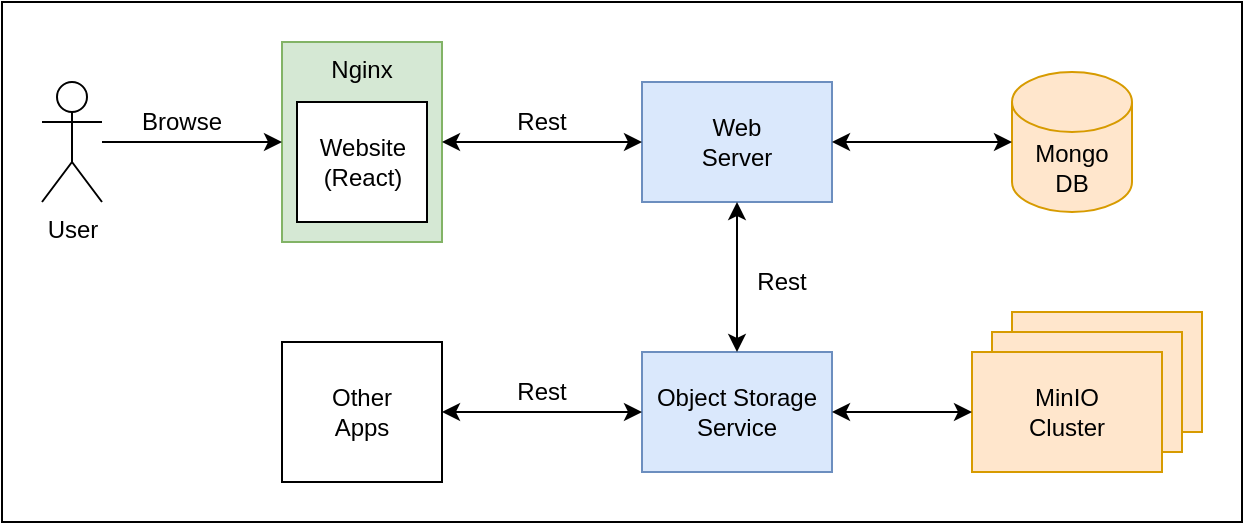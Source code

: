 <mxfile version="14.1.1" type="device"><diagram id="ZHUJTI5eRGx71iUSAzUk" name="Page-1"><mxGraphModel dx="1166" dy="559" grid="1" gridSize="10" guides="1" tooltips="1" connect="1" arrows="1" fold="1" page="1" pageScale="1" pageWidth="850" pageHeight="1100" math="0" shadow="0"><root><mxCell id="0"/><mxCell id="1" parent="0"/><mxCell id="eLZGjnttyc20umwJpwSB-30" value="" style="rounded=0;whiteSpace=wrap;html=1;" vertex="1" parent="1"><mxGeometry x="50" y="90" width="620" height="260" as="geometry"/></mxCell><mxCell id="eLZGjnttyc20umwJpwSB-12" value="MinIO&lt;br&gt;Cluster" style="rounded=0;whiteSpace=wrap;html=1;fillColor=#ffe6cc;strokeColor=#d79b00;" vertex="1" parent="1"><mxGeometry x="555" y="245" width="95" height="60" as="geometry"/></mxCell><mxCell id="eLZGjnttyc20umwJpwSB-11" value="MinIO&lt;br&gt;Cluster" style="rounded=0;whiteSpace=wrap;html=1;fillColor=#ffe6cc;strokeColor=#d79b00;" vertex="1" parent="1"><mxGeometry x="545" y="255" width="95" height="60" as="geometry"/></mxCell><mxCell id="eLZGjnttyc20umwJpwSB-1" value="Nginx" style="rounded=0;whiteSpace=wrap;html=1;verticalAlign=top;fillColor=#d5e8d4;strokeColor=#82b366;" vertex="1" parent="1"><mxGeometry x="190" y="110" width="80" height="100" as="geometry"/></mxCell><mxCell id="eLZGjnttyc20umwJpwSB-2" value="Website&lt;br&gt;(React)" style="rounded=0;whiteSpace=wrap;html=1;" vertex="1" parent="1"><mxGeometry x="197.5" y="140" width="65" height="60" as="geometry"/></mxCell><mxCell id="eLZGjnttyc20umwJpwSB-6" value="Object Storage&lt;br&gt;Service" style="rounded=0;whiteSpace=wrap;html=1;fillColor=#dae8fc;strokeColor=#6c8ebf;" vertex="1" parent="1"><mxGeometry x="370" y="265" width="95" height="60" as="geometry"/></mxCell><mxCell id="eLZGjnttyc20umwJpwSB-7" value="User" style="shape=umlActor;verticalLabelPosition=bottom;verticalAlign=top;html=1;outlineConnect=0;" vertex="1" parent="1"><mxGeometry x="70" y="130" width="30" height="60" as="geometry"/></mxCell><mxCell id="eLZGjnttyc20umwJpwSB-8" value="" style="endArrow=classic;html=1;entryX=0;entryY=0.5;entryDx=0;entryDy=0;" edge="1" parent="1" source="eLZGjnttyc20umwJpwSB-7" target="eLZGjnttyc20umwJpwSB-1"><mxGeometry width="50" height="50" relative="1" as="geometry"><mxPoint x="450" y="300" as="sourcePoint"/><mxPoint x="500" y="250" as="targetPoint"/></mxGeometry></mxCell><mxCell id="eLZGjnttyc20umwJpwSB-9" value="Browse" style="text;html=1;strokeColor=none;fillColor=none;align=center;verticalAlign=middle;whiteSpace=wrap;rounded=0;" vertex="1" parent="1"><mxGeometry x="120" y="140" width="40" height="20" as="geometry"/></mxCell><mxCell id="eLZGjnttyc20umwJpwSB-10" value="MinIO&lt;br&gt;Cluster" style="rounded=0;whiteSpace=wrap;html=1;fillColor=#ffe6cc;strokeColor=#d79b00;" vertex="1" parent="1"><mxGeometry x="535" y="265" width="95" height="60" as="geometry"/></mxCell><mxCell id="eLZGjnttyc20umwJpwSB-13" value="" style="endArrow=classic;startArrow=classic;html=1;entryX=0;entryY=0.5;entryDx=0;entryDy=0;" edge="1" parent="1" source="eLZGjnttyc20umwJpwSB-6" target="eLZGjnttyc20umwJpwSB-10"><mxGeometry width="50" height="50" relative="1" as="geometry"><mxPoint x="395" y="290" as="sourcePoint"/><mxPoint x="445" y="240" as="targetPoint"/></mxGeometry></mxCell><mxCell id="eLZGjnttyc20umwJpwSB-16" value="Rest" style="text;html=1;strokeColor=none;fillColor=none;align=center;verticalAlign=middle;whiteSpace=wrap;rounded=0;" vertex="1" parent="1"><mxGeometry x="300" y="140" width="40" height="20" as="geometry"/></mxCell><mxCell id="eLZGjnttyc20umwJpwSB-18" value="Other&lt;br&gt;Apps" style="rounded=0;whiteSpace=wrap;html=1;" vertex="1" parent="1"><mxGeometry x="190" y="260" width="80" height="70" as="geometry"/></mxCell><mxCell id="eLZGjnttyc20umwJpwSB-22" value="" style="endArrow=classic;startArrow=classic;html=1;exitX=1;exitY=0.5;exitDx=0;exitDy=0;entryX=0;entryY=0.5;entryDx=0;entryDy=0;" edge="1" parent="1" source="eLZGjnttyc20umwJpwSB-18" target="eLZGjnttyc20umwJpwSB-6"><mxGeometry width="50" height="50" relative="1" as="geometry"><mxPoint x="410" y="260" as="sourcePoint"/><mxPoint x="460" y="210" as="targetPoint"/></mxGeometry></mxCell><mxCell id="eLZGjnttyc20umwJpwSB-23" value="Rest" style="text;html=1;strokeColor=none;fillColor=none;align=center;verticalAlign=middle;whiteSpace=wrap;rounded=0;" vertex="1" parent="1"><mxGeometry x="300" y="275" width="40" height="20" as="geometry"/></mxCell><mxCell id="eLZGjnttyc20umwJpwSB-24" value="Web&lt;br&gt;Server" style="rounded=0;whiteSpace=wrap;html=1;fillColor=#dae8fc;strokeColor=#6c8ebf;" vertex="1" parent="1"><mxGeometry x="370" y="130" width="95" height="60" as="geometry"/></mxCell><mxCell id="eLZGjnttyc20umwJpwSB-25" value="Mongo&lt;br&gt;DB" style="shape=cylinder3;whiteSpace=wrap;html=1;boundedLbl=1;backgroundOutline=1;size=15;fillColor=#ffe6cc;strokeColor=#d79b00;" vertex="1" parent="1"><mxGeometry x="555" y="125" width="60" height="70" as="geometry"/></mxCell><mxCell id="eLZGjnttyc20umwJpwSB-26" value="" style="endArrow=classic;startArrow=classic;html=1;entryX=0;entryY=0.5;entryDx=0;entryDy=0;entryPerimeter=0;exitX=1;exitY=0.5;exitDx=0;exitDy=0;" edge="1" parent="1" source="eLZGjnttyc20umwJpwSB-24" target="eLZGjnttyc20umwJpwSB-25"><mxGeometry width="50" height="50" relative="1" as="geometry"><mxPoint x="410" y="250" as="sourcePoint"/><mxPoint x="460" y="200" as="targetPoint"/></mxGeometry></mxCell><mxCell id="eLZGjnttyc20umwJpwSB-27" value="" style="endArrow=classic;startArrow=classic;html=1;exitX=1;exitY=0.5;exitDx=0;exitDy=0;entryX=0;entryY=0.5;entryDx=0;entryDy=0;" edge="1" parent="1" source="eLZGjnttyc20umwJpwSB-1" target="eLZGjnttyc20umwJpwSB-24"><mxGeometry width="50" height="50" relative="1" as="geometry"><mxPoint x="410" y="250" as="sourcePoint"/><mxPoint x="460" y="200" as="targetPoint"/></mxGeometry></mxCell><mxCell id="eLZGjnttyc20umwJpwSB-28" value="" style="endArrow=classic;startArrow=classic;html=1;entryX=0.5;entryY=1;entryDx=0;entryDy=0;exitX=0.5;exitY=0;exitDx=0;exitDy=0;" edge="1" parent="1" source="eLZGjnttyc20umwJpwSB-6" target="eLZGjnttyc20umwJpwSB-24"><mxGeometry width="50" height="50" relative="1" as="geometry"><mxPoint x="410" y="250" as="sourcePoint"/><mxPoint x="460" y="200" as="targetPoint"/></mxGeometry></mxCell><mxCell id="eLZGjnttyc20umwJpwSB-29" value="Rest" style="text;html=1;strokeColor=none;fillColor=none;align=center;verticalAlign=middle;whiteSpace=wrap;rounded=0;" vertex="1" parent="1"><mxGeometry x="420" y="220" width="40" height="20" as="geometry"/></mxCell></root></mxGraphModel></diagram></mxfile>